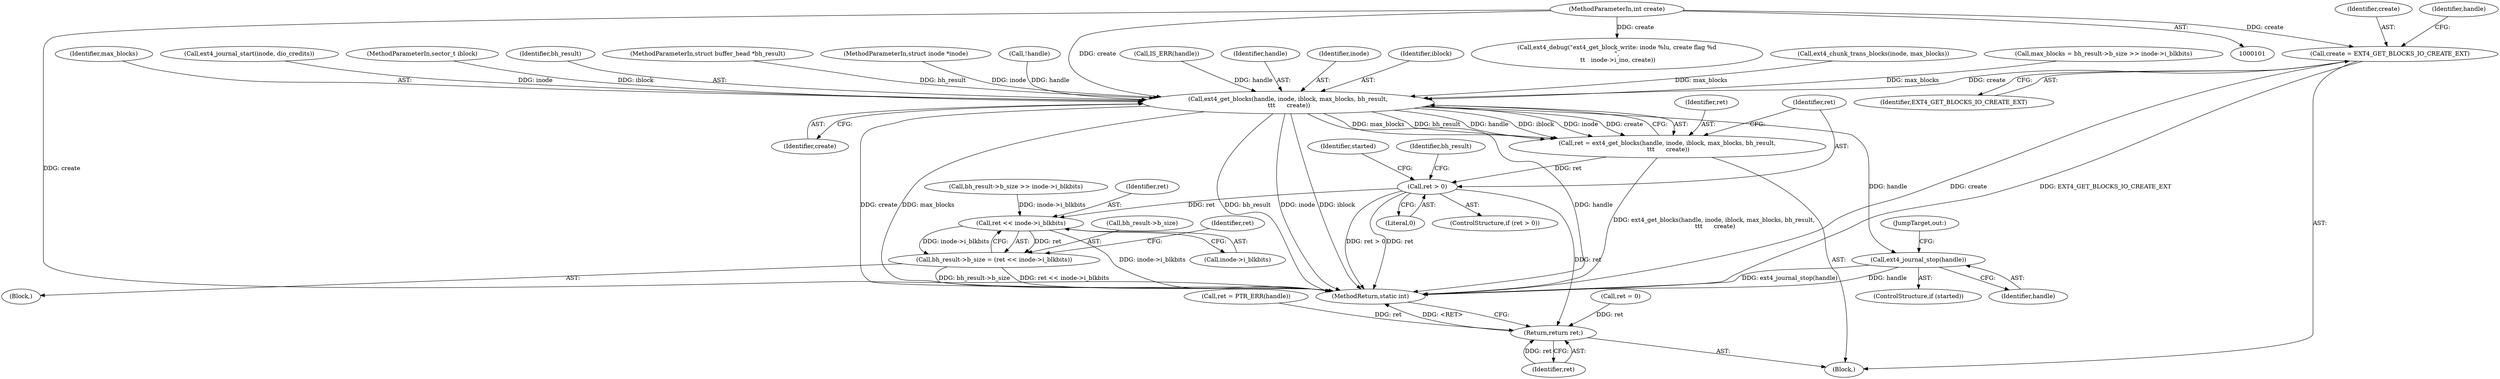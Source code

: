 digraph "0_linux_744692dc059845b2a3022119871846e74d4f6e11_8@API" {
"1000136" [label="(Call,create = EXT4_GET_BLOCKS_IO_CREATE_EXT)"];
"1000105" [label="(MethodParameterIn,int create)"];
"1000174" [label="(Call,ext4_get_blocks(handle, inode, iblock, max_blocks, bh_result,\n \t\t\t      create))"];
"1000172" [label="(Call,ret = ext4_get_blocks(handle, inode, iblock, max_blocks, bh_result,\n \t\t\t      create))"];
"1000182" [label="(Call,ret > 0)"];
"1000190" [label="(Call,ret << inode->i_blkbits)"];
"1000186" [label="(Call,bh_result->b_size = (ret << inode->i_blkbits))"];
"1000203" [label="(Return,return ret;)"];
"1000200" [label="(Call,ext4_journal_stop(handle))"];
"1000187" [label="(Call,bh_result->b_size)"];
"1000105" [label="(MethodParameterIn,int create)"];
"1000130" [label="(Call,ext4_debug(\"ext4_get_block_write: inode %lu, create flag %d\n\",\n \t\t   inode->i_ino, create))"];
"1000203" [label="(Return,return ret;)"];
"1000192" [label="(Call,inode->i_blkbits)"];
"1000172" [label="(Call,ret = ext4_get_blocks(handle, inode, iblock, max_blocks, bh_result,\n \t\t\t      create))"];
"1000140" [label="(Call,!handle)"];
"1000185" [label="(Block,)"];
"1000183" [label="(Identifier,ret)"];
"1000186" [label="(Call,bh_result->b_size = (ret << inode->i_blkbits))"];
"1000161" [label="(Call,IS_ERR(handle))"];
"1000137" [label="(Identifier,create)"];
"1000199" [label="(Identifier,started)"];
"1000175" [label="(Identifier,handle)"];
"1000164" [label="(Call,ret = PTR_ERR(handle))"];
"1000204" [label="(Identifier,ret)"];
"1000176" [label="(Identifier,inode)"];
"1000136" [label="(Call,create = EXT4_GET_BLOCKS_IO_CREATE_EXT)"];
"1000177" [label="(Identifier,iblock)"];
"1000152" [label="(Call,ext4_chunk_trans_blocks(inode, max_blocks))"];
"1000181" [label="(ControlStructure,if (ret > 0))"];
"1000116" [label="(Call,max_blocks = bh_result->b_size >> inode->i_blkbits)"];
"1000180" [label="(Identifier,create)"];
"1000190" [label="(Call,ret << inode->i_blkbits)"];
"1000184" [label="(Literal,0)"];
"1000198" [label="(ControlStructure,if (started))"];
"1000138" [label="(Identifier,EXT4_GET_BLOCKS_IO_CREATE_EXT)"];
"1000195" [label="(Call,ret = 0)"];
"1000178" [label="(Identifier,max_blocks)"];
"1000174" [label="(Call,ext4_get_blocks(handle, inode, iblock, max_blocks, bh_result,\n \t\t\t      create))"];
"1000196" [label="(Identifier,ret)"];
"1000157" [label="(Call,ext4_journal_start(inode, dio_credits))"];
"1000188" [label="(Identifier,bh_result)"];
"1000106" [label="(Block,)"];
"1000191" [label="(Identifier,ret)"];
"1000103" [label="(MethodParameterIn,sector_t iblock)"];
"1000173" [label="(Identifier,ret)"];
"1000179" [label="(Identifier,bh_result)"];
"1000205" [label="(MethodReturn,static int)"];
"1000141" [label="(Identifier,handle)"];
"1000202" [label="(JumpTarget,out:)"];
"1000104" [label="(MethodParameterIn,struct buffer_head *bh_result)"];
"1000201" [label="(Identifier,handle)"];
"1000118" [label="(Call,bh_result->b_size >> inode->i_blkbits)"];
"1000200" [label="(Call,ext4_journal_stop(handle))"];
"1000102" [label="(MethodParameterIn,struct inode *inode)"];
"1000182" [label="(Call,ret > 0)"];
"1000136" -> "1000106"  [label="AST: "];
"1000136" -> "1000138"  [label="CFG: "];
"1000137" -> "1000136"  [label="AST: "];
"1000138" -> "1000136"  [label="AST: "];
"1000141" -> "1000136"  [label="CFG: "];
"1000136" -> "1000205"  [label="DDG: EXT4_GET_BLOCKS_IO_CREATE_EXT"];
"1000136" -> "1000205"  [label="DDG: create"];
"1000105" -> "1000136"  [label="DDG: create"];
"1000136" -> "1000174"  [label="DDG: create"];
"1000105" -> "1000101"  [label="AST: "];
"1000105" -> "1000205"  [label="DDG: create"];
"1000105" -> "1000130"  [label="DDG: create"];
"1000105" -> "1000174"  [label="DDG: create"];
"1000174" -> "1000172"  [label="AST: "];
"1000174" -> "1000180"  [label="CFG: "];
"1000175" -> "1000174"  [label="AST: "];
"1000176" -> "1000174"  [label="AST: "];
"1000177" -> "1000174"  [label="AST: "];
"1000178" -> "1000174"  [label="AST: "];
"1000179" -> "1000174"  [label="AST: "];
"1000180" -> "1000174"  [label="AST: "];
"1000172" -> "1000174"  [label="CFG: "];
"1000174" -> "1000205"  [label="DDG: create"];
"1000174" -> "1000205"  [label="DDG: max_blocks"];
"1000174" -> "1000205"  [label="DDG: bh_result"];
"1000174" -> "1000205"  [label="DDG: inode"];
"1000174" -> "1000205"  [label="DDG: iblock"];
"1000174" -> "1000205"  [label="DDG: handle"];
"1000174" -> "1000172"  [label="DDG: max_blocks"];
"1000174" -> "1000172"  [label="DDG: bh_result"];
"1000174" -> "1000172"  [label="DDG: handle"];
"1000174" -> "1000172"  [label="DDG: iblock"];
"1000174" -> "1000172"  [label="DDG: inode"];
"1000174" -> "1000172"  [label="DDG: create"];
"1000140" -> "1000174"  [label="DDG: handle"];
"1000161" -> "1000174"  [label="DDG: handle"];
"1000157" -> "1000174"  [label="DDG: inode"];
"1000102" -> "1000174"  [label="DDG: inode"];
"1000103" -> "1000174"  [label="DDG: iblock"];
"1000116" -> "1000174"  [label="DDG: max_blocks"];
"1000152" -> "1000174"  [label="DDG: max_blocks"];
"1000104" -> "1000174"  [label="DDG: bh_result"];
"1000174" -> "1000200"  [label="DDG: handle"];
"1000172" -> "1000106"  [label="AST: "];
"1000173" -> "1000172"  [label="AST: "];
"1000183" -> "1000172"  [label="CFG: "];
"1000172" -> "1000205"  [label="DDG: ext4_get_blocks(handle, inode, iblock, max_blocks, bh_result,\n \t\t\t      create)"];
"1000172" -> "1000182"  [label="DDG: ret"];
"1000182" -> "1000181"  [label="AST: "];
"1000182" -> "1000184"  [label="CFG: "];
"1000183" -> "1000182"  [label="AST: "];
"1000184" -> "1000182"  [label="AST: "];
"1000188" -> "1000182"  [label="CFG: "];
"1000199" -> "1000182"  [label="CFG: "];
"1000182" -> "1000205"  [label="DDG: ret > 0"];
"1000182" -> "1000205"  [label="DDG: ret"];
"1000182" -> "1000190"  [label="DDG: ret"];
"1000182" -> "1000203"  [label="DDG: ret"];
"1000190" -> "1000186"  [label="AST: "];
"1000190" -> "1000192"  [label="CFG: "];
"1000191" -> "1000190"  [label="AST: "];
"1000192" -> "1000190"  [label="AST: "];
"1000186" -> "1000190"  [label="CFG: "];
"1000190" -> "1000205"  [label="DDG: inode->i_blkbits"];
"1000190" -> "1000186"  [label="DDG: ret"];
"1000190" -> "1000186"  [label="DDG: inode->i_blkbits"];
"1000118" -> "1000190"  [label="DDG: inode->i_blkbits"];
"1000186" -> "1000185"  [label="AST: "];
"1000187" -> "1000186"  [label="AST: "];
"1000196" -> "1000186"  [label="CFG: "];
"1000186" -> "1000205"  [label="DDG: bh_result->b_size"];
"1000186" -> "1000205"  [label="DDG: ret << inode->i_blkbits"];
"1000203" -> "1000106"  [label="AST: "];
"1000203" -> "1000204"  [label="CFG: "];
"1000204" -> "1000203"  [label="AST: "];
"1000205" -> "1000203"  [label="CFG: "];
"1000203" -> "1000205"  [label="DDG: <RET>"];
"1000204" -> "1000203"  [label="DDG: ret"];
"1000195" -> "1000203"  [label="DDG: ret"];
"1000164" -> "1000203"  [label="DDG: ret"];
"1000200" -> "1000198"  [label="AST: "];
"1000200" -> "1000201"  [label="CFG: "];
"1000201" -> "1000200"  [label="AST: "];
"1000202" -> "1000200"  [label="CFG: "];
"1000200" -> "1000205"  [label="DDG: handle"];
"1000200" -> "1000205"  [label="DDG: ext4_journal_stop(handle)"];
}
